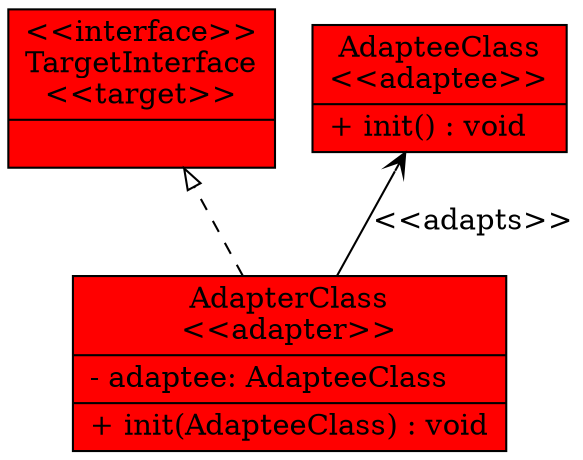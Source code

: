 digraph model{
rankdir = BT;
TargetInterface [
shape="record",style = filled,fillcolor=red
label = "{\<\<interface\>\>\nTargetInterface\n\<\<target\>\>| }"
];

AdapteeClass [
shape="record",style = filled,fillcolor=red
label = "{AdapteeClass\n\<\<adaptee\>\>|+ init() : void\l}"
];

AdapterClass [
shape="record",style = filled,fillcolor=red
label = "{AdapterClass\n\<\<adapter\>\>|- adaptee: AdapteeClass\l|+ init(AdapteeClass) : void\l}"
];

//writing relations between classes now
AdapterClass -> TargetInterface [arrowhead = "empty", style = "dashed"];
AdapterClass -> AdapteeClass [arrowhead = "vee", label = "\<\<adapts\>\>"];
}